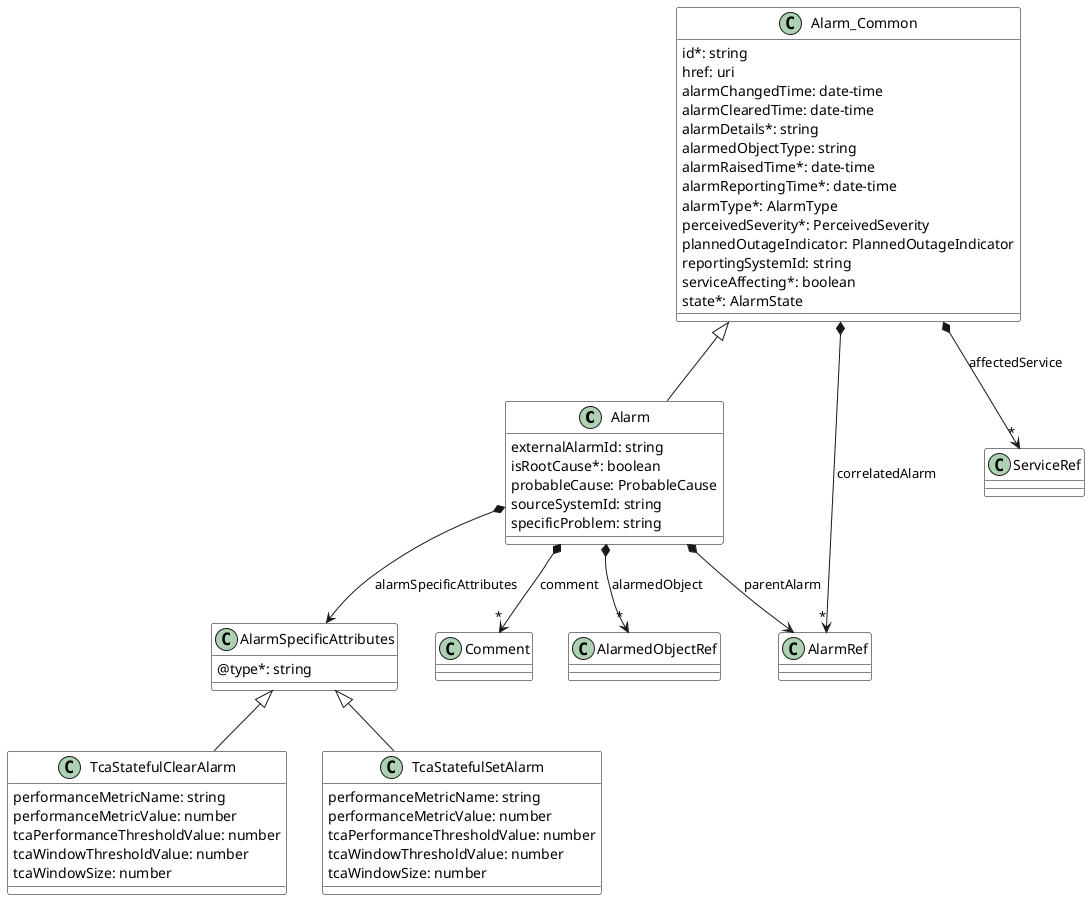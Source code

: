 @startuml statefullTCAAlarmModel
skinparam {
    ClassBackgroundColor White
    ClassBorderColor Black
}

class Alarm {

    externalAlarmId: string
    isRootCause*: boolean
    probableCause: ProbableCause
    sourceSystemId: string
    specificProblem: string
}
Alarm_Common <|-- Alarm

Alarm *-->"*" AlarmedObjectRef : alarmedObject
Alarm *-->"*" Comment : comment
Alarm *--> AlarmRef : parentAlarm
Alarm *--> AlarmSpecificAttributes : alarmSpecificAttributes

class AlarmRef {

}

class AlarmSpecificAttributes {

    @type*: string
}


class Alarm_Common {

    id*: string
    href: uri
    alarmChangedTime: date-time
    alarmClearedTime: date-time
    alarmDetails*: string
    alarmedObjectType: string
    alarmRaisedTime*: date-time
    alarmReportingTime*: date-time
    alarmType*: AlarmType
    perceivedSeverity*: PerceivedSeverity
    plannedOutageIndicator: PlannedOutageIndicator
    reportingSystemId: string
    serviceAffecting*: boolean
    state*: AlarmState
}

Alarm_Common *-->"*" ServiceRef : affectedService
Alarm_Common *-->"*" AlarmRef : correlatedAlarm

class AlarmedObjectRef {
}

class Comment {
}

class TcaStatefulClearAlarm {

    performanceMetricName: string
    performanceMetricValue: number
    tcaPerformanceThresholdValue: number
    tcaWindowThresholdValue: number
    tcaWindowSize: number
}
AlarmSpecificAttributes <|-- TcaStatefulClearAlarm



class TcaStatefulSetAlarm {

    performanceMetricName: string
    performanceMetricValue: number
    tcaPerformanceThresholdValue: number
    tcaWindowThresholdValue: number
    tcaWindowSize: number
}
AlarmSpecificAttributes <|-- TcaStatefulSetAlarm



@enduml
